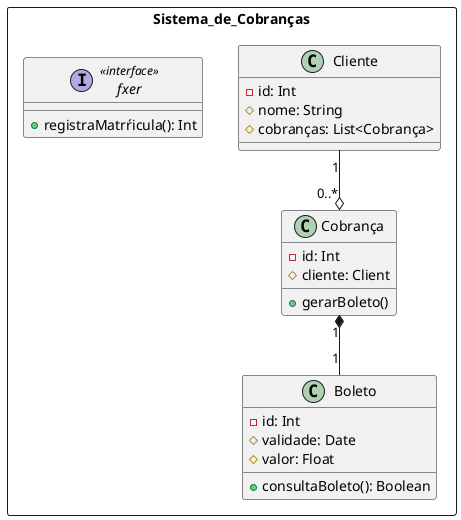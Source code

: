 @startuml sisDeCobrança
  package Sistema_de_Cobranças <<rectangle>> {

    class Cliente {
      - id: Int
      # nome: String
      # cobranças: List<Cobrança>
    }

    class Cobrança {
      - id: Int
      # cliente: Client
      + gerarBoleto()
    }

    Cliente "1" --o "0..*" Cobrança

    class Boleto {
      - id: Int
      # validade: Date
      # valor: Float
      + consultaBoleto(): Boolean
    }

    Cobrança "1" *-- "1" Boleto

    interface fxer <<interface>> {
    + registraMatrŕicula(): Int
  }
  }
@enduml